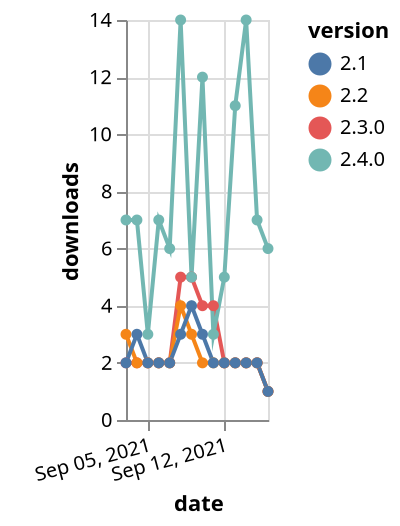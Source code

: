 {"$schema": "https://vega.github.io/schema/vega-lite/v5.json", "description": "A simple bar chart with embedded data.", "data": {"values": [{"date": "2021-09-03", "total": 5405, "delta": 2, "version": "2.3.0"}, {"date": "2021-09-04", "total": 5407, "delta": 2, "version": "2.3.0"}, {"date": "2021-09-05", "total": 5409, "delta": 2, "version": "2.3.0"}, {"date": "2021-09-06", "total": 5411, "delta": 2, "version": "2.3.0"}, {"date": "2021-09-07", "total": 5413, "delta": 2, "version": "2.3.0"}, {"date": "2021-09-08", "total": 5418, "delta": 5, "version": "2.3.0"}, {"date": "2021-09-09", "total": 5423, "delta": 5, "version": "2.3.0"}, {"date": "2021-09-10", "total": 5427, "delta": 4, "version": "2.3.0"}, {"date": "2021-09-11", "total": 5431, "delta": 4, "version": "2.3.0"}, {"date": "2021-09-12", "total": 5433, "delta": 2, "version": "2.3.0"}, {"date": "2021-09-13", "total": 5435, "delta": 2, "version": "2.3.0"}, {"date": "2021-09-14", "total": 5437, "delta": 2, "version": "2.3.0"}, {"date": "2021-09-15", "total": 5439, "delta": 2, "version": "2.3.0"}, {"date": "2021-09-16", "total": 5440, "delta": 1, "version": "2.3.0"}, {"date": "2021-09-03", "total": 3358, "delta": 7, "version": "2.4.0"}, {"date": "2021-09-04", "total": 3365, "delta": 7, "version": "2.4.0"}, {"date": "2021-09-05", "total": 3368, "delta": 3, "version": "2.4.0"}, {"date": "2021-09-06", "total": 3375, "delta": 7, "version": "2.4.0"}, {"date": "2021-09-07", "total": 3381, "delta": 6, "version": "2.4.0"}, {"date": "2021-09-08", "total": 3395, "delta": 14, "version": "2.4.0"}, {"date": "2021-09-09", "total": 3400, "delta": 5, "version": "2.4.0"}, {"date": "2021-09-10", "total": 3412, "delta": 12, "version": "2.4.0"}, {"date": "2021-09-11", "total": 3415, "delta": 3, "version": "2.4.0"}, {"date": "2021-09-12", "total": 3420, "delta": 5, "version": "2.4.0"}, {"date": "2021-09-13", "total": 3431, "delta": 11, "version": "2.4.0"}, {"date": "2021-09-14", "total": 3445, "delta": 14, "version": "2.4.0"}, {"date": "2021-09-15", "total": 3452, "delta": 7, "version": "2.4.0"}, {"date": "2021-09-16", "total": 3458, "delta": 6, "version": "2.4.0"}, {"date": "2021-09-03", "total": 2554, "delta": 3, "version": "2.2"}, {"date": "2021-09-04", "total": 2556, "delta": 2, "version": "2.2"}, {"date": "2021-09-05", "total": 2558, "delta": 2, "version": "2.2"}, {"date": "2021-09-06", "total": 2560, "delta": 2, "version": "2.2"}, {"date": "2021-09-07", "total": 2562, "delta": 2, "version": "2.2"}, {"date": "2021-09-08", "total": 2566, "delta": 4, "version": "2.2"}, {"date": "2021-09-09", "total": 2569, "delta": 3, "version": "2.2"}, {"date": "2021-09-10", "total": 2571, "delta": 2, "version": "2.2"}, {"date": "2021-09-11", "total": 2573, "delta": 2, "version": "2.2"}, {"date": "2021-09-12", "total": 2575, "delta": 2, "version": "2.2"}, {"date": "2021-09-13", "total": 2577, "delta": 2, "version": "2.2"}, {"date": "2021-09-14", "total": 2579, "delta": 2, "version": "2.2"}, {"date": "2021-09-15", "total": 2581, "delta": 2, "version": "2.2"}, {"date": "2021-09-16", "total": 2582, "delta": 1, "version": "2.2"}, {"date": "2021-09-03", "total": 2709, "delta": 2, "version": "2.1"}, {"date": "2021-09-04", "total": 2712, "delta": 3, "version": "2.1"}, {"date": "2021-09-05", "total": 2714, "delta": 2, "version": "2.1"}, {"date": "2021-09-06", "total": 2716, "delta": 2, "version": "2.1"}, {"date": "2021-09-07", "total": 2718, "delta": 2, "version": "2.1"}, {"date": "2021-09-08", "total": 2721, "delta": 3, "version": "2.1"}, {"date": "2021-09-09", "total": 2725, "delta": 4, "version": "2.1"}, {"date": "2021-09-10", "total": 2728, "delta": 3, "version": "2.1"}, {"date": "2021-09-11", "total": 2730, "delta": 2, "version": "2.1"}, {"date": "2021-09-12", "total": 2732, "delta": 2, "version": "2.1"}, {"date": "2021-09-13", "total": 2734, "delta": 2, "version": "2.1"}, {"date": "2021-09-14", "total": 2736, "delta": 2, "version": "2.1"}, {"date": "2021-09-15", "total": 2738, "delta": 2, "version": "2.1"}, {"date": "2021-09-16", "total": 2739, "delta": 1, "version": "2.1"}]}, "width": "container", "mark": {"type": "line", "point": {"filled": true}}, "encoding": {"x": {"field": "date", "type": "temporal", "timeUnit": "yearmonthdate", "title": "date", "axis": {"labelAngle": -15}}, "y": {"field": "delta", "type": "quantitative", "title": "downloads"}, "color": {"field": "version", "type": "nominal"}, "tooltip": {"field": "delta"}}}